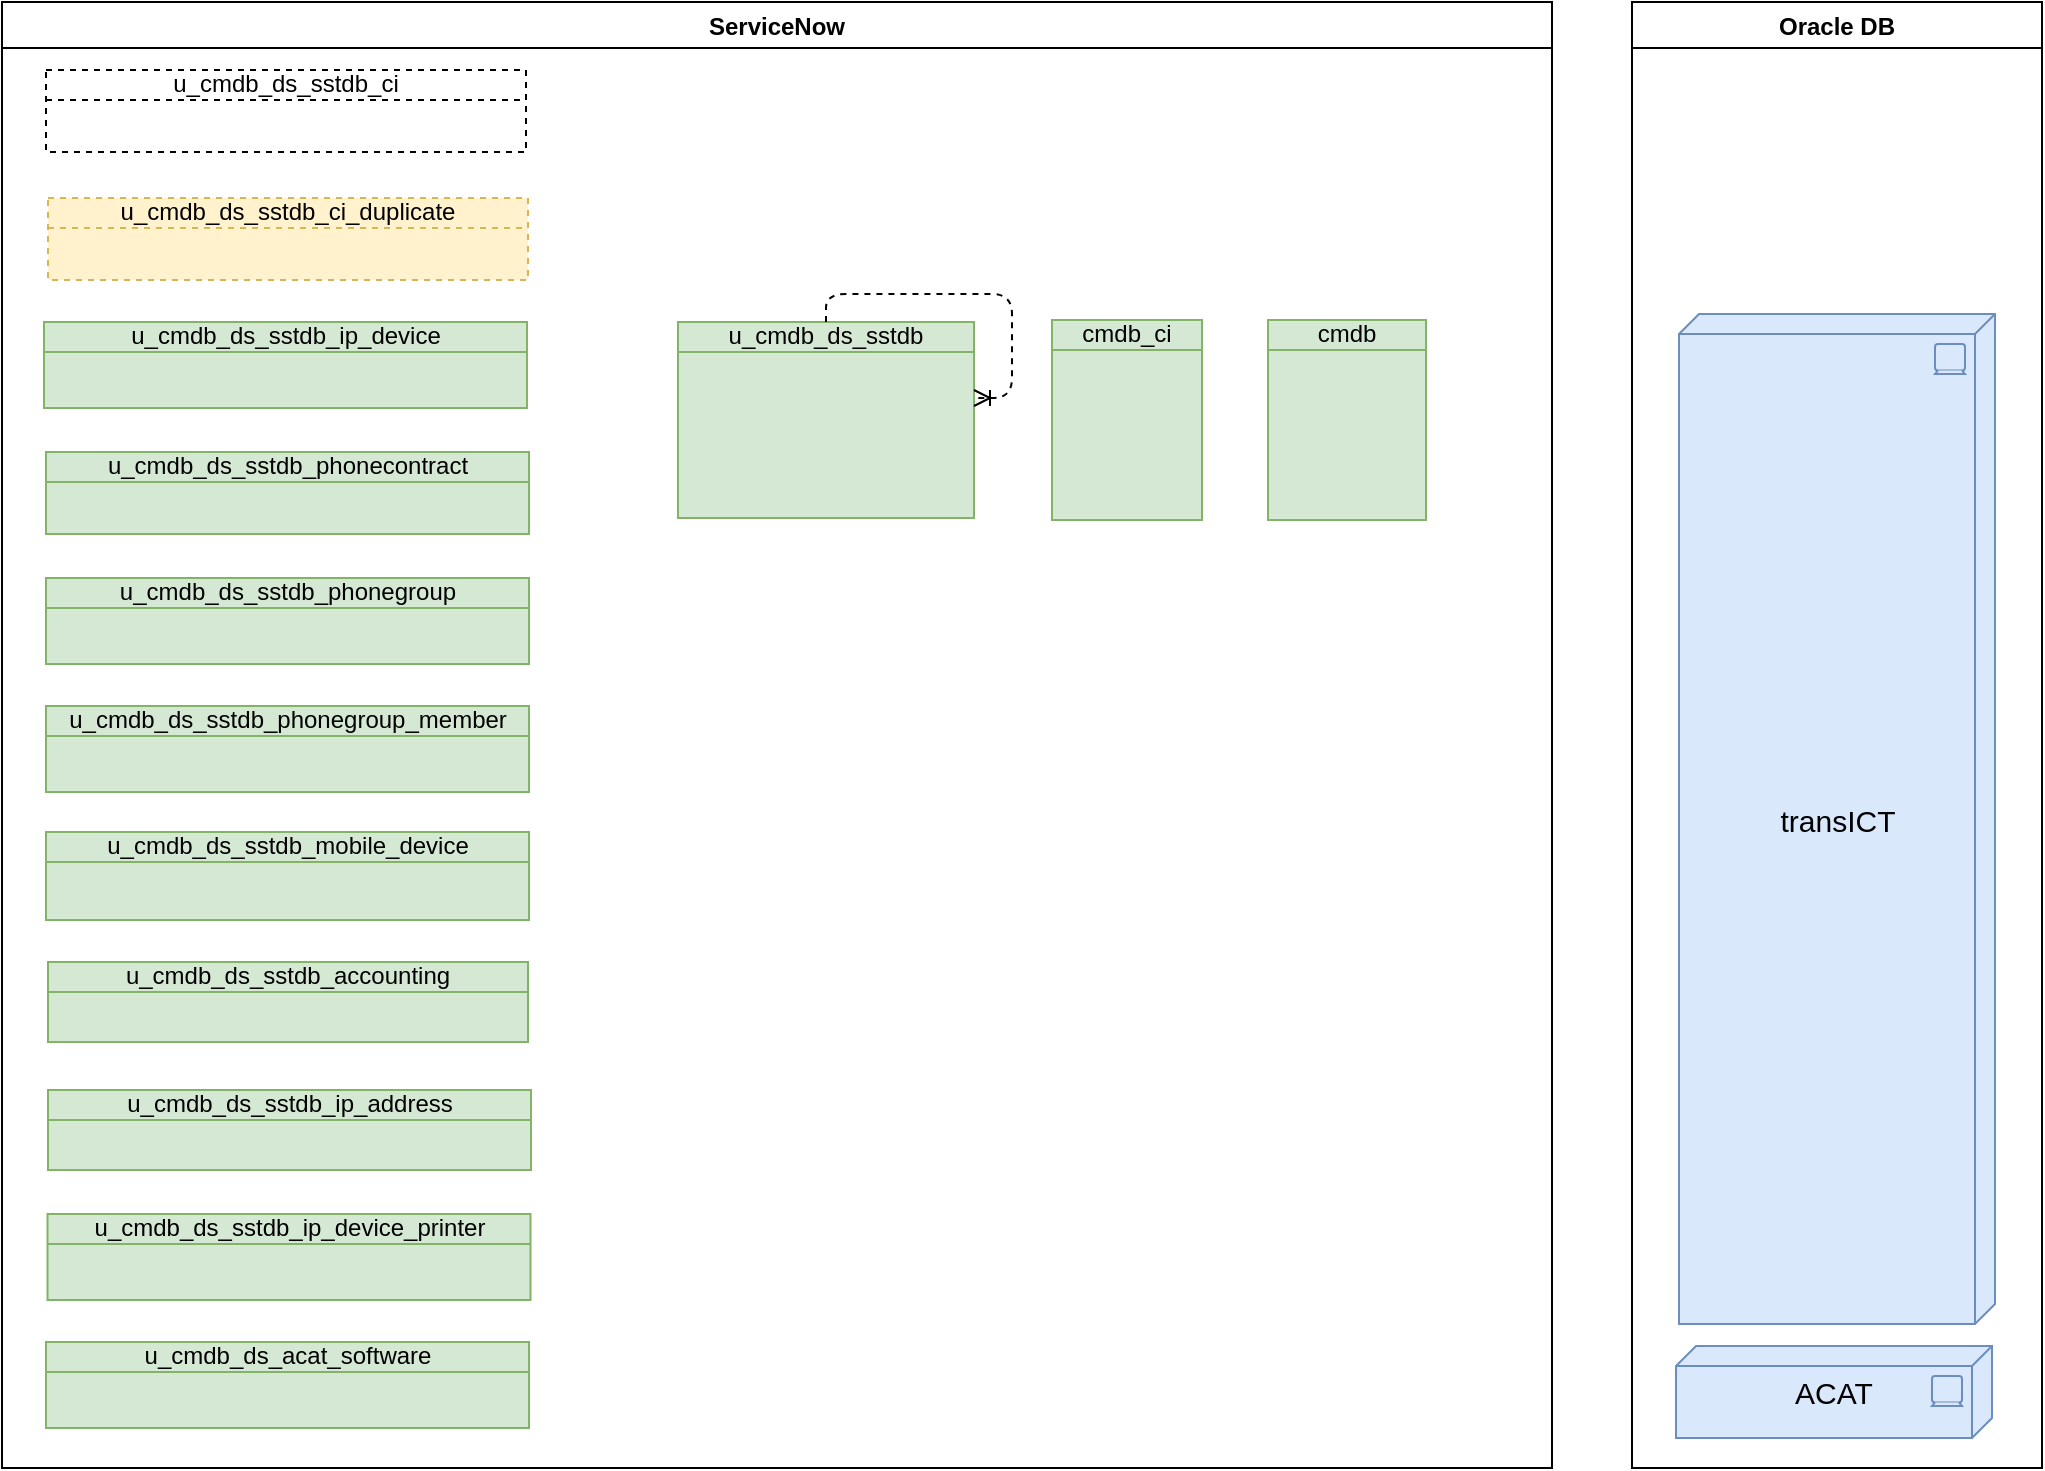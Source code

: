 <mxfile version="23.1.1" type="github" pages="2">
  <diagram name="Page-1" id="jFSeWyLYcZw_hIauVOHn">
    <mxGraphModel dx="2065" dy="1201" grid="0" gridSize="10" guides="1" tooltips="1" connect="1" arrows="1" fold="1" page="1" pageScale="1" pageWidth="1169" pageHeight="827" math="0" shadow="0">
      <root>
        <mxCell id="0" />
        <mxCell id="1" parent="0" />
        <mxCell id="bdd-Tdbfe5aw1GNO-mcx-18" value="ServiceNow" style="swimlane;" vertex="1" parent="1">
          <mxGeometry x="17" y="13" width="775" height="733" as="geometry" />
        </mxCell>
        <mxCell id="bdd-Tdbfe5aw1GNO-mcx-1" value="u_cmdb_ds_sstdb" style="html=1;outlineConnect=0;whiteSpace=wrap;fillColor=#d5e8d4;shape=mxgraph.archimate3.businessObject;overflow=fill;strokeColor=#82b366;" vertex="1" parent="bdd-Tdbfe5aw1GNO-mcx-18">
          <mxGeometry x="338" y="160" width="148" height="98" as="geometry" />
        </mxCell>
        <mxCell id="bdd-Tdbfe5aw1GNO-mcx-3" value="cmdb_ci" style="html=1;outlineConnect=0;whiteSpace=wrap;fillColor=#d5e8d4;shape=mxgraph.archimate3.businessObject;overflow=fill;strokeColor=#82b366;" vertex="1" parent="bdd-Tdbfe5aw1GNO-mcx-18">
          <mxGeometry x="525" y="159" width="75" height="100" as="geometry" />
        </mxCell>
        <mxCell id="bdd-Tdbfe5aw1GNO-mcx-4" value="u_cmdb_ds_sstdb_ci" style="html=1;outlineConnect=0;whiteSpace=wrap;shape=mxgraph.archimate3.businessObject;overflow=fill;dashed=1;" vertex="1" parent="bdd-Tdbfe5aw1GNO-mcx-18">
          <mxGeometry x="22" y="34" width="240" height="41" as="geometry" />
        </mxCell>
        <mxCell id="bdd-Tdbfe5aw1GNO-mcx-5" value="cmdb" style="html=1;outlineConnect=0;whiteSpace=wrap;fillColor=#d5e8d4;shape=mxgraph.archimate3.businessObject;overflow=fill;strokeColor=#82b366;" vertex="1" parent="bdd-Tdbfe5aw1GNO-mcx-18">
          <mxGeometry x="633" y="159" width="79" height="100" as="geometry" />
        </mxCell>
        <mxCell id="bdd-Tdbfe5aw1GNO-mcx-6" value="u_cmdb_ds_sstdb_accounting" style="html=1;outlineConnect=0;whiteSpace=wrap;fillColor=#d5e8d4;shape=mxgraph.archimate3.businessObject;overflow=fill;strokeColor=#82b366;fontStyle=0" vertex="1" parent="bdd-Tdbfe5aw1GNO-mcx-18">
          <mxGeometry x="23" y="480" width="240" height="40" as="geometry" />
        </mxCell>
        <mxCell id="bdd-Tdbfe5aw1GNO-mcx-7" value="u_cmdb_ds_sstdb_ip_device" style="html=1;outlineConnect=0;whiteSpace=wrap;fillColor=#d5e8d4;shape=mxgraph.archimate3.businessObject;overflow=fill;strokeColor=#82b366;" vertex="1" parent="bdd-Tdbfe5aw1GNO-mcx-18">
          <mxGeometry x="21" y="160" width="241.5" height="43" as="geometry" />
        </mxCell>
        <mxCell id="bdd-Tdbfe5aw1GNO-mcx-8" value="u_cmdb_ds_sstdb_phonecontract" style="html=1;outlineConnect=0;whiteSpace=wrap;fillColor=#d5e8d4;shape=mxgraph.archimate3.businessObject;overflow=fill;strokeColor=#82b366;" vertex="1" parent="bdd-Tdbfe5aw1GNO-mcx-18">
          <mxGeometry x="22" y="225" width="241.5" height="41" as="geometry" />
        </mxCell>
        <mxCell id="bdd-Tdbfe5aw1GNO-mcx-9" value="u_cmdb_ds_sstdb_phonegroup" style="html=1;outlineConnect=0;whiteSpace=wrap;fillColor=#d5e8d4;shape=mxgraph.archimate3.businessObject;overflow=fill;strokeColor=#82b366;" vertex="1" parent="bdd-Tdbfe5aw1GNO-mcx-18">
          <mxGeometry x="22" y="288" width="241.5" height="43" as="geometry" />
        </mxCell>
        <mxCell id="bdd-Tdbfe5aw1GNO-mcx-10" value="u_cmdb_ds_sstdb_ip_address" style="html=1;outlineConnect=0;whiteSpace=wrap;fillColor=#d5e8d4;shape=mxgraph.archimate3.businessObject;overflow=fill;strokeColor=#82b366;fontStyle=0" vertex="1" parent="bdd-Tdbfe5aw1GNO-mcx-18">
          <mxGeometry x="23" y="544" width="241.5" height="40" as="geometry" />
        </mxCell>
        <mxCell id="bdd-Tdbfe5aw1GNO-mcx-11" value="u_cmdb_ds_sstdb_ip_device_printer" style="html=1;outlineConnect=0;whiteSpace=wrap;fillColor=#d5e8d4;shape=mxgraph.archimate3.businessObject;overflow=fill;strokeColor=#82b366;" vertex="1" parent="bdd-Tdbfe5aw1GNO-mcx-18">
          <mxGeometry x="22.75" y="606" width="241.5" height="43" as="geometry" />
        </mxCell>
        <mxCell id="bdd-Tdbfe5aw1GNO-mcx-12" value="u_cmdb_ds_sstdb_phonegroup_member" style="html=1;outlineConnect=0;whiteSpace=wrap;fillColor=#d5e8d4;shape=mxgraph.archimate3.businessObject;overflow=fill;strokeColor=#82b366;" vertex="1" parent="bdd-Tdbfe5aw1GNO-mcx-18">
          <mxGeometry x="22" y="352" width="241.5" height="43" as="geometry" />
        </mxCell>
        <mxCell id="bdd-Tdbfe5aw1GNO-mcx-13" value="u_cmdb_ds_sstdb_mobile_device" style="html=1;outlineConnect=0;whiteSpace=wrap;fillColor=#d5e8d4;shape=mxgraph.archimate3.businessObject;overflow=fill;strokeColor=#82b366;" vertex="1" parent="bdd-Tdbfe5aw1GNO-mcx-18">
          <mxGeometry x="22" y="415" width="241.5" height="44" as="geometry" />
        </mxCell>
        <mxCell id="bdd-Tdbfe5aw1GNO-mcx-14" value="u_cmdb_ds_acat_software" style="html=1;outlineConnect=0;whiteSpace=wrap;fillColor=#d5e8d4;shape=mxgraph.archimate3.businessObject;overflow=fill;strokeColor=#82b366;fontStyle=0" vertex="1" parent="bdd-Tdbfe5aw1GNO-mcx-18">
          <mxGeometry x="22" y="670" width="241.5" height="43" as="geometry" />
        </mxCell>
        <mxCell id="bdd-Tdbfe5aw1GNO-mcx-16" value="u_cmdb_ds_sstdb_ci_duplicate" style="html=1;outlineConnect=0;whiteSpace=wrap;shape=mxgraph.archimate3.businessObject;overflow=fill;dashed=1;fillColor=#fff2cc;strokeColor=#d6b656;" vertex="1" parent="bdd-Tdbfe5aw1GNO-mcx-18">
          <mxGeometry x="23" y="98" width="240" height="41" as="geometry" />
        </mxCell>
        <mxCell id="bdd-Tdbfe5aw1GNO-mcx-17" style="edgeStyle=orthogonalEdgeStyle;html=1;dashed=1;labelBackgroundColor=none;startArrow=none;endArrow=ERoneToMany;fontFamily=Verdana;fontSize=12;align=left;startFill=0;" edge="1" parent="bdd-Tdbfe5aw1GNO-mcx-18" source="bdd-Tdbfe5aw1GNO-mcx-1" target="bdd-Tdbfe5aw1GNO-mcx-1">
          <mxGeometry relative="1" as="geometry">
            <mxPoint x="625" y="368" as="sourcePoint" />
            <mxPoint x="490" y="232" as="targetPoint" />
            <Array as="points">
              <mxPoint x="412" y="146" />
              <mxPoint x="505" y="146" />
              <mxPoint x="505" y="198" />
            </Array>
          </mxGeometry>
        </mxCell>
        <mxCell id="bdd-Tdbfe5aw1GNO-mcx-41" value="Oracle DB" style="swimlane;" vertex="1" parent="1">
          <mxGeometry x="832" y="13" width="205" height="733" as="geometry" />
        </mxCell>
        <mxCell id="bdd-Tdbfe5aw1GNO-mcx-64" value="transICT&lt;div style=&quot;font-size: 15px;&quot;&gt;&lt;/div&gt;" style="html=1;outlineConnect=0;whiteSpace=wrap;fillColor=#dae8fc;shape=mxgraph.archimate3.tech;techType=device;fontSize=15;strokeColor=#6c8ebf;verticalAlign=middle;" vertex="1" parent="bdd-Tdbfe5aw1GNO-mcx-41">
          <mxGeometry x="23.5" y="156" width="158" height="505" as="geometry" />
        </mxCell>
        <mxCell id="bdd-Tdbfe5aw1GNO-mcx-65" value="ACAT&lt;div style=&quot;font-size: 15px;&quot;&gt;&lt;/div&gt;" style="html=1;outlineConnect=0;whiteSpace=wrap;fillColor=#dae8fc;shape=mxgraph.archimate3.tech;techType=device;fontSize=15;strokeColor=#6c8ebf;verticalAlign=middle;" vertex="1" parent="bdd-Tdbfe5aw1GNO-mcx-41">
          <mxGeometry x="22" y="672" width="158" height="46" as="geometry" />
        </mxCell>
      </root>
    </mxGraphModel>
  </diagram>
  <diagram name="Copy of Page-1" id="9I6TD_3iW0KHT7HjQXNo">
    <mxGraphModel dx="2065" dy="1201" grid="0" gridSize="10" guides="1" tooltips="1" connect="1" arrows="1" fold="1" page="1" pageScale="1" pageWidth="1169" pageHeight="827" math="0" shadow="0">
      <root>
        <mxCell id="ugK9vR1dwcNF91G_bu__-0" />
        <mxCell id="ugK9vR1dwcNF91G_bu__-1" parent="ugK9vR1dwcNF91G_bu__-0" />
        <mxCell id="ugK9vR1dwcNF91G_bu__-2" value="ServiceNow" style="swimlane;" vertex="1" parent="ugK9vR1dwcNF91G_bu__-1">
          <mxGeometry x="17" y="13" width="775" height="733" as="geometry" />
        </mxCell>
        <mxCell id="ugK9vR1dwcNF91G_bu__-3" value="u_cmdb_ds_sstdb" style="html=1;outlineConnect=0;whiteSpace=wrap;fillColor=#d5e8d4;shape=mxgraph.archimate3.businessObject;overflow=fill;strokeColor=#82b366;" vertex="1" parent="ugK9vR1dwcNF91G_bu__-2">
          <mxGeometry x="338" y="160" width="148" height="98" as="geometry" />
        </mxCell>
        <mxCell id="ugK9vR1dwcNF91G_bu__-4" value="cmdb_ci" style="html=1;outlineConnect=0;whiteSpace=wrap;fillColor=#d5e8d4;shape=mxgraph.archimate3.businessObject;overflow=fill;strokeColor=#82b366;" vertex="1" parent="ugK9vR1dwcNF91G_bu__-2">
          <mxGeometry x="525" y="159" width="75" height="100" as="geometry" />
        </mxCell>
        <mxCell id="ugK9vR1dwcNF91G_bu__-5" value="u_cmdb_ds_sstdb_ci" style="html=1;outlineConnect=0;whiteSpace=wrap;shape=mxgraph.archimate3.businessObject;overflow=fill;dashed=1;" vertex="1" parent="ugK9vR1dwcNF91G_bu__-2">
          <mxGeometry x="22" y="34" width="240" height="41" as="geometry" />
        </mxCell>
        <mxCell id="ugK9vR1dwcNF91G_bu__-6" value="cmdb" style="html=1;outlineConnect=0;whiteSpace=wrap;fillColor=#d5e8d4;shape=mxgraph.archimate3.businessObject;overflow=fill;strokeColor=#82b366;" vertex="1" parent="ugK9vR1dwcNF91G_bu__-2">
          <mxGeometry x="633" y="159" width="79" height="100" as="geometry" />
        </mxCell>
        <mxCell id="ugK9vR1dwcNF91G_bu__-7" value="u_cmdb_ds_sstdb_accounting" style="html=1;outlineConnect=0;whiteSpace=wrap;fillColor=#d5e8d4;shape=mxgraph.archimate3.businessObject;overflow=fill;strokeColor=#82b366;fontStyle=0" vertex="1" parent="ugK9vR1dwcNF91G_bu__-2">
          <mxGeometry x="23" y="480" width="240" height="40" as="geometry" />
        </mxCell>
        <mxCell id="ugK9vR1dwcNF91G_bu__-8" value="u_cmdb_ds_sstdb_ip_device" style="html=1;outlineConnect=0;whiteSpace=wrap;fillColor=#d5e8d4;shape=mxgraph.archimate3.businessObject;overflow=fill;strokeColor=#82b366;" vertex="1" parent="ugK9vR1dwcNF91G_bu__-2">
          <mxGeometry x="21" y="160" width="241.5" height="43" as="geometry" />
        </mxCell>
        <mxCell id="ugK9vR1dwcNF91G_bu__-9" value="u_cmdb_ds_sstdb_phonecontract" style="html=1;outlineConnect=0;whiteSpace=wrap;fillColor=#d5e8d4;shape=mxgraph.archimate3.businessObject;overflow=fill;strokeColor=#82b366;" vertex="1" parent="ugK9vR1dwcNF91G_bu__-2">
          <mxGeometry x="22" y="225" width="241.5" height="41" as="geometry" />
        </mxCell>
        <mxCell id="ugK9vR1dwcNF91G_bu__-10" value="u_cmdb_ds_sstdb_phonegroup" style="html=1;outlineConnect=0;whiteSpace=wrap;fillColor=#d5e8d4;shape=mxgraph.archimate3.businessObject;overflow=fill;strokeColor=#82b366;" vertex="1" parent="ugK9vR1dwcNF91G_bu__-2">
          <mxGeometry x="22" y="288" width="241.5" height="43" as="geometry" />
        </mxCell>
        <mxCell id="ugK9vR1dwcNF91G_bu__-11" value="u_cmdb_ds_sstdb_ip_address" style="html=1;outlineConnect=0;whiteSpace=wrap;fillColor=#d5e8d4;shape=mxgraph.archimate3.businessObject;overflow=fill;strokeColor=#82b366;fontStyle=0" vertex="1" parent="ugK9vR1dwcNF91G_bu__-2">
          <mxGeometry x="23" y="544" width="241.5" height="40" as="geometry" />
        </mxCell>
        <mxCell id="ugK9vR1dwcNF91G_bu__-12" value="u_cmdb_ds_sstdb_ip_device_printer" style="html=1;outlineConnect=0;whiteSpace=wrap;fillColor=#d5e8d4;shape=mxgraph.archimate3.businessObject;overflow=fill;strokeColor=#82b366;" vertex="1" parent="ugK9vR1dwcNF91G_bu__-2">
          <mxGeometry x="22.75" y="606" width="241.5" height="43" as="geometry" />
        </mxCell>
        <mxCell id="ugK9vR1dwcNF91G_bu__-13" value="u_cmdb_ds_sstdb_phonegroup_member" style="html=1;outlineConnect=0;whiteSpace=wrap;fillColor=#d5e8d4;shape=mxgraph.archimate3.businessObject;overflow=fill;strokeColor=#82b366;" vertex="1" parent="ugK9vR1dwcNF91G_bu__-2">
          <mxGeometry x="22" y="352" width="241.5" height="43" as="geometry" />
        </mxCell>
        <mxCell id="ugK9vR1dwcNF91G_bu__-14" value="u_cmdb_ds_sstdb_mobile_device" style="html=1;outlineConnect=0;whiteSpace=wrap;fillColor=#d5e8d4;shape=mxgraph.archimate3.businessObject;overflow=fill;strokeColor=#82b366;" vertex="1" parent="ugK9vR1dwcNF91G_bu__-2">
          <mxGeometry x="22" y="415" width="241.5" height="44" as="geometry" />
        </mxCell>
        <mxCell id="ugK9vR1dwcNF91G_bu__-15" value="u_cmdb_ds_acat_software" style="html=1;outlineConnect=0;whiteSpace=wrap;fillColor=#d5e8d4;shape=mxgraph.archimate3.businessObject;overflow=fill;strokeColor=#82b366;fontStyle=0" vertex="1" parent="ugK9vR1dwcNF91G_bu__-2">
          <mxGeometry x="22" y="670" width="241.5" height="43" as="geometry" />
        </mxCell>
        <mxCell id="ugK9vR1dwcNF91G_bu__-16" value="u_cmdb_ds_sstdb_ci_duplicate" style="html=1;outlineConnect=0;whiteSpace=wrap;shape=mxgraph.archimate3.businessObject;overflow=fill;dashed=1;fillColor=#fff2cc;strokeColor=#d6b656;" vertex="1" parent="ugK9vR1dwcNF91G_bu__-2">
          <mxGeometry x="23" y="98" width="240" height="41" as="geometry" />
        </mxCell>
        <mxCell id="ugK9vR1dwcNF91G_bu__-17" style="edgeStyle=orthogonalEdgeStyle;html=1;dashed=1;labelBackgroundColor=none;startArrow=none;endArrow=ERoneToMany;fontFamily=Verdana;fontSize=12;align=left;startFill=0;" edge="1" parent="ugK9vR1dwcNF91G_bu__-2" source="ugK9vR1dwcNF91G_bu__-3" target="ugK9vR1dwcNF91G_bu__-3">
          <mxGeometry relative="1" as="geometry">
            <mxPoint x="625" y="368" as="sourcePoint" />
            <mxPoint x="490" y="232" as="targetPoint" />
            <Array as="points">
              <mxPoint x="412" y="146" />
              <mxPoint x="505" y="146" />
              <mxPoint x="505" y="198" />
            </Array>
          </mxGeometry>
        </mxCell>
        <mxCell id="ugK9vR1dwcNF91G_bu__-18" value="" style="html=1;endArrow=block;dashed=1;elbow=vertical;endFill=1;dashPattern=6 4;rounded=0;fontSize=12;" edge="1" parent="ugK9vR1dwcNF91G_bu__-2" source="ugK9vR1dwcNF91G_bu__-6" target="ugK9vR1dwcNF91G_bu__-4">
          <mxGeometry width="160" relative="1" as="geometry">
            <mxPoint x="906" y="285" as="sourcePoint" />
            <mxPoint x="722" y="231" as="targetPoint" />
          </mxGeometry>
        </mxCell>
        <mxCell id="ugK9vR1dwcNF91G_bu__-19" value="" style="html=1;endArrow=block;dashed=1;elbow=vertical;endFill=1;dashPattern=6 4;rounded=0;fontSize=12;" edge="1" parent="ugK9vR1dwcNF91G_bu__-2" source="ugK9vR1dwcNF91G_bu__-4" target="ugK9vR1dwcNF91G_bu__-3">
          <mxGeometry width="160" relative="1" as="geometry">
            <mxPoint x="916" y="295" as="sourcePoint" />
            <mxPoint x="732" y="241" as="targetPoint" />
          </mxGeometry>
        </mxCell>
        <mxCell id="ugK9vR1dwcNF91G_bu__-20" value="" style="html=1;endArrow=block;dashed=1;endFill=1;dashPattern=6 4;rounded=0;fontSize=12;edgeStyle=elbowEdgeStyle;" edge="1" parent="ugK9vR1dwcNF91G_bu__-2" source="ugK9vR1dwcNF91G_bu__-3" target="ugK9vR1dwcNF91G_bu__-8">
          <mxGeometry width="160" relative="1" as="geometry">
            <mxPoint x="876" y="305" as="sourcePoint" />
            <mxPoint x="692" y="251" as="targetPoint" />
            <Array as="points">
              <mxPoint x="372" y="196" />
            </Array>
          </mxGeometry>
        </mxCell>
        <mxCell id="ugK9vR1dwcNF91G_bu__-21" value="" style="html=1;endArrow=block;dashed=1;endFill=1;dashPattern=6 4;rounded=0;fontSize=12;edgeStyle=elbowEdgeStyle;" edge="1" parent="ugK9vR1dwcNF91G_bu__-2" source="ugK9vR1dwcNF91G_bu__-3" target="ugK9vR1dwcNF91G_bu__-9">
          <mxGeometry width="160" relative="1" as="geometry">
            <mxPoint x="886" y="315" as="sourcePoint" />
            <mxPoint x="702" y="261" as="targetPoint" />
            <Array as="points">
              <mxPoint x="351" y="223" />
            </Array>
          </mxGeometry>
        </mxCell>
        <mxCell id="ugK9vR1dwcNF91G_bu__-22" value="" style="html=1;endArrow=block;dashed=1;endFill=1;dashPattern=6 4;rounded=0;fontSize=12;edgeStyle=elbowEdgeStyle;" edge="1" parent="ugK9vR1dwcNF91G_bu__-2" source="ugK9vR1dwcNF91G_bu__-3" target="ugK9vR1dwcNF91G_bu__-10">
          <mxGeometry width="160" relative="1" as="geometry">
            <mxPoint x="896" y="325" as="sourcePoint" />
            <mxPoint x="712" y="271" as="targetPoint" />
            <Array as="points">
              <mxPoint x="386" y="265" />
            </Array>
          </mxGeometry>
        </mxCell>
        <mxCell id="ugK9vR1dwcNF91G_bu__-23" value="" style="html=1;endArrow=block;dashed=1;endFill=1;dashPattern=6 4;rounded=0;fontSize=12;edgeStyle=elbowEdgeStyle;" edge="1" parent="ugK9vR1dwcNF91G_bu__-2" source="ugK9vR1dwcNF91G_bu__-3" target="ugK9vR1dwcNF91G_bu__-14">
          <mxGeometry width="160" relative="1" as="geometry">
            <mxPoint x="396" y="268" as="sourcePoint" />
            <mxPoint x="274" y="320" as="targetPoint" />
            <Array as="points">
              <mxPoint x="396" y="275" />
            </Array>
          </mxGeometry>
        </mxCell>
        <mxCell id="ugK9vR1dwcNF91G_bu__-24" value="Oracle DB" style="swimlane;" vertex="1" parent="ugK9vR1dwcNF91G_bu__-1">
          <mxGeometry x="832" y="13" width="205" height="733" as="geometry" />
        </mxCell>
        <mxCell id="ugK9vR1dwcNF91G_bu__-25" value="transICT&lt;div style=&quot;font-size: 15px;&quot;&gt;&lt;/div&gt;" style="html=1;outlineConnect=0;whiteSpace=wrap;fillColor=#dae8fc;shape=mxgraph.archimate3.tech;techType=device;fontSize=15;strokeColor=#6c8ebf;verticalAlign=middle;" vertex="1" parent="ugK9vR1dwcNF91G_bu__-24">
          <mxGeometry x="23.5" y="77" width="158" height="113" as="geometry" />
        </mxCell>
        <mxCell id="ugK9vR1dwcNF91G_bu__-26" value="ACAT&lt;div style=&quot;font-size: 15px;&quot;&gt;&lt;/div&gt;" style="html=1;outlineConnect=0;whiteSpace=wrap;fillColor=#dae8fc;shape=mxgraph.archimate3.tech;techType=device;fontSize=15;strokeColor=#6c8ebf;verticalAlign=middle;" vertex="1" parent="ugK9vR1dwcNF91G_bu__-24">
          <mxGeometry x="23.5" y="242" width="158" height="113" as="geometry" />
        </mxCell>
        <mxCell id="ugK9vR1dwcNF91G_bu__-27" value="" style="html=1;endArrow=block;dashed=1;elbow=vertical;endFill=1;dashPattern=6 4;rounded=0;fontSize=12;" edge="1" parent="ugK9vR1dwcNF91G_bu__-1" source="ugK9vR1dwcNF91G_bu__-26" target="ugK9vR1dwcNF91G_bu__-6">
          <mxGeometry width="160" relative="1" as="geometry">
            <mxPoint x="794" y="177" as="sourcePoint" />
            <mxPoint x="478" y="177" as="targetPoint" />
          </mxGeometry>
        </mxCell>
        <mxCell id="ugK9vR1dwcNF91G_bu__-28" value="" style="html=1;endArrow=block;dashed=1;elbow=vertical;endFill=1;dashPattern=6 4;rounded=0;fontSize=12;" edge="1" parent="ugK9vR1dwcNF91G_bu__-1" source="ugK9vR1dwcNF91G_bu__-25" target="ugK9vR1dwcNF91G_bu__-6">
          <mxGeometry width="160" relative="1" as="geometry">
            <mxPoint x="866" y="299" as="sourcePoint" />
            <mxPoint x="674" y="243" as="targetPoint" />
          </mxGeometry>
        </mxCell>
      </root>
    </mxGraphModel>
  </diagram>
</mxfile>
